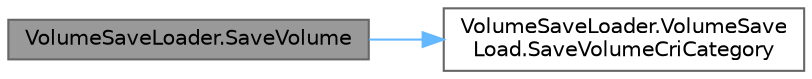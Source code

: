 digraph "VolumeSaveLoader.SaveVolume"
{
 // LATEX_PDF_SIZE
  bgcolor="transparent";
  edge [fontname=Helvetica,fontsize=10,labelfontname=Helvetica,labelfontsize=10];
  node [fontname=Helvetica,fontsize=10,shape=box,height=0.2,width=0.4];
  rankdir="LR";
  Node1 [id="Node000001",label="VolumeSaveLoader.SaveVolume",height=0.2,width=0.4,color="gray40", fillcolor="grey60", style="filled", fontcolor="black",tooltip="各カテゴリの音量を外部ファイルに保存する。"];
  Node1 -> Node2 [id="edge1_Node000001_Node000002",color="steelblue1",style="solid",tooltip=" "];
  Node2 [id="Node000002",label="VolumeSaveLoader.VolumeSave\lLoad.SaveVolumeCriCategory",height=0.2,width=0.4,color="grey40", fillcolor="white", style="filled",URL="$struct_volume_save_loader_1_1_volume_save_load.html#af9a4181ef8e7e953eb17bd6fc4043818",tooltip=" "];
}
